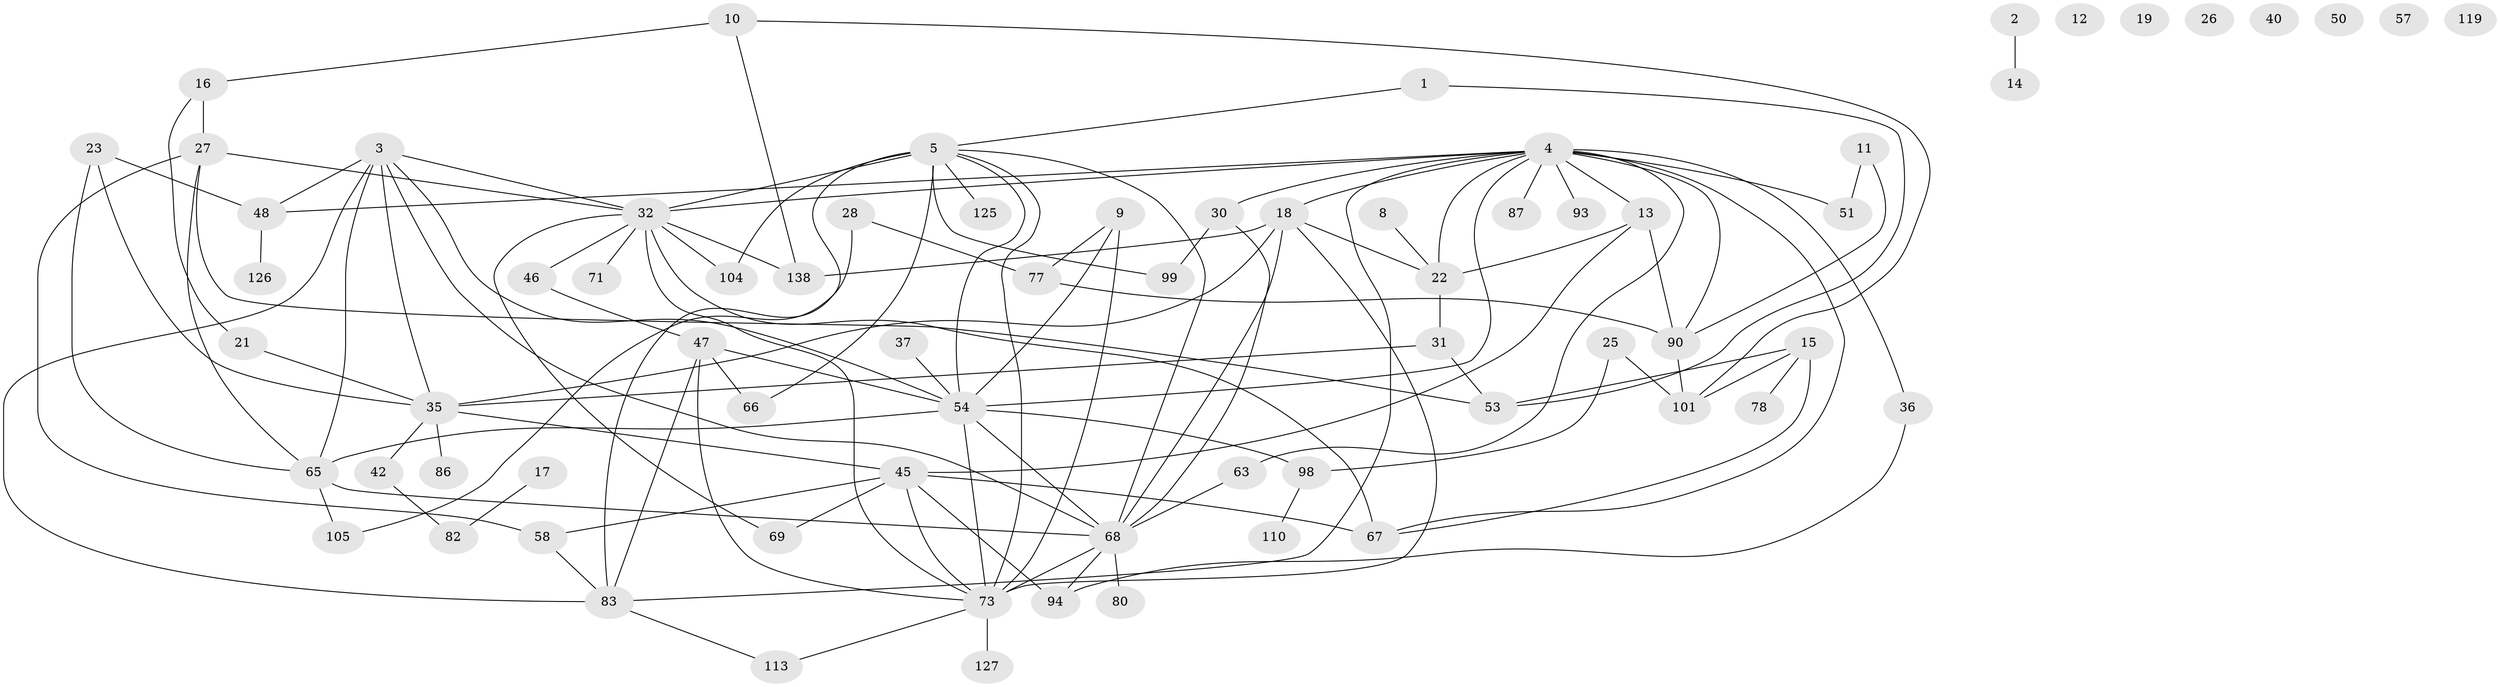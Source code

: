 // original degree distribution, {3: 0.2689655172413793, 1: 0.18620689655172415, 5: 0.06206896551724138, 2: 0.2482758620689655, 6: 0.041379310344827586, 0: 0.04827586206896552, 4: 0.12413793103448276, 7: 0.020689655172413793}
// Generated by graph-tools (version 1.1) at 2025/16/03/04/25 18:16:47]
// undirected, 72 vertices, 116 edges
graph export_dot {
graph [start="1"]
  node [color=gray90,style=filled];
  1 [super="+6"];
  2;
  3 [super="+64+33+62+112"];
  4 [super="+84+7+59"];
  5 [super="+44+129"];
  8 [super="+103"];
  9 [super="+133+56"];
  10 [super="+34+24"];
  11;
  12;
  13 [super="+39"];
  14 [super="+20"];
  15 [super="+43"];
  16 [super="+79"];
  17 [super="+74"];
  18 [super="+107"];
  19;
  21;
  22 [super="+109"];
  23 [super="+60"];
  25 [super="+132"];
  26;
  27 [super="+139+76"];
  28;
  30 [super="+92+41"];
  31 [super="+97"];
  32 [super="+55+88"];
  35 [super="+72+38+61"];
  36 [super="+91"];
  37;
  40;
  42 [super="+106"];
  45 [super="+124+49"];
  46;
  47 [super="+75"];
  48;
  50;
  51;
  53;
  54 [super="+96+70"];
  57;
  58 [super="+140"];
  63;
  65 [super="+118"];
  66 [super="+85"];
  67;
  68 [super="+95"];
  69;
  71;
  73 [super="+117+114"];
  77 [super="+89+115"];
  78;
  80;
  82;
  83 [super="+100"];
  86;
  87 [super="+121"];
  90;
  93;
  94 [super="+120"];
  98;
  99;
  101 [super="+122"];
  104;
  105 [super="+143"];
  110;
  113;
  119;
  125;
  126;
  127;
  138;
  1 -- 53;
  1 -- 5;
  2 -- 14;
  3 -- 68;
  3 -- 65;
  3 -- 48;
  3 -- 35;
  3 -- 54;
  3 -- 32;
  3 -- 83;
  4 -- 13;
  4 -- 87;
  4 -- 67;
  4 -- 36;
  4 -- 18;
  4 -- 93 [weight=2];
  4 -- 63;
  4 -- 54;
  4 -- 32;
  4 -- 48;
  4 -- 51;
  4 -- 22;
  4 -- 90;
  4 -- 30;
  4 -- 83;
  5 -- 99;
  5 -- 54;
  5 -- 104 [weight=2];
  5 -- 125;
  5 -- 73;
  5 -- 68;
  5 -- 32;
  5 -- 66;
  5 -- 83;
  8 -- 22;
  9 -- 73;
  9 -- 77;
  9 -- 54;
  10 -- 16;
  10 -- 101;
  10 -- 138;
  11 -- 51;
  11 -- 90;
  13 -- 90;
  13 -- 45 [weight=2];
  13 -- 22;
  15 -- 53;
  15 -- 67;
  15 -- 78;
  15 -- 101;
  16 -- 21;
  16 -- 27;
  17 -- 82;
  18 -- 73;
  18 -- 138;
  18 -- 35;
  18 -- 68;
  18 -- 22;
  21 -- 35;
  22 -- 31;
  23 -- 65;
  23 -- 35;
  23 -- 48;
  25 -- 98;
  25 -- 101;
  27 -- 58;
  27 -- 53;
  27 -- 65;
  27 -- 32;
  28 -- 105;
  28 -- 77;
  30 -- 99;
  30 -- 68;
  31 -- 35;
  31 -- 53;
  32 -- 69;
  32 -- 138;
  32 -- 73;
  32 -- 67;
  32 -- 71;
  32 -- 104;
  32 -- 46;
  35 -- 42;
  35 -- 86;
  35 -- 45;
  36 -- 94;
  37 -- 54;
  42 -- 82;
  45 -- 69;
  45 -- 58;
  45 -- 67;
  45 -- 73;
  45 -- 94;
  46 -- 47;
  47 -- 66;
  47 -- 73;
  47 -- 54;
  47 -- 83;
  48 -- 126;
  54 -- 65;
  54 -- 98;
  54 -- 73;
  54 -- 68;
  58 -- 83;
  63 -- 68;
  65 -- 105;
  65 -- 68;
  68 -- 73;
  68 -- 80;
  68 -- 94;
  73 -- 127;
  73 -- 113;
  77 -- 90;
  83 -- 113;
  90 -- 101;
  98 -- 110;
}
